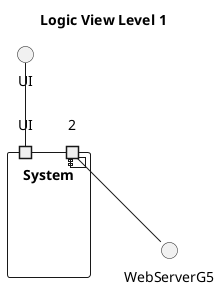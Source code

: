 @startuml

title Logic View Level 1

component System {
port UI as 1
port 2
}

1 -up- UI
2 -- WebServerG5

@enduml
